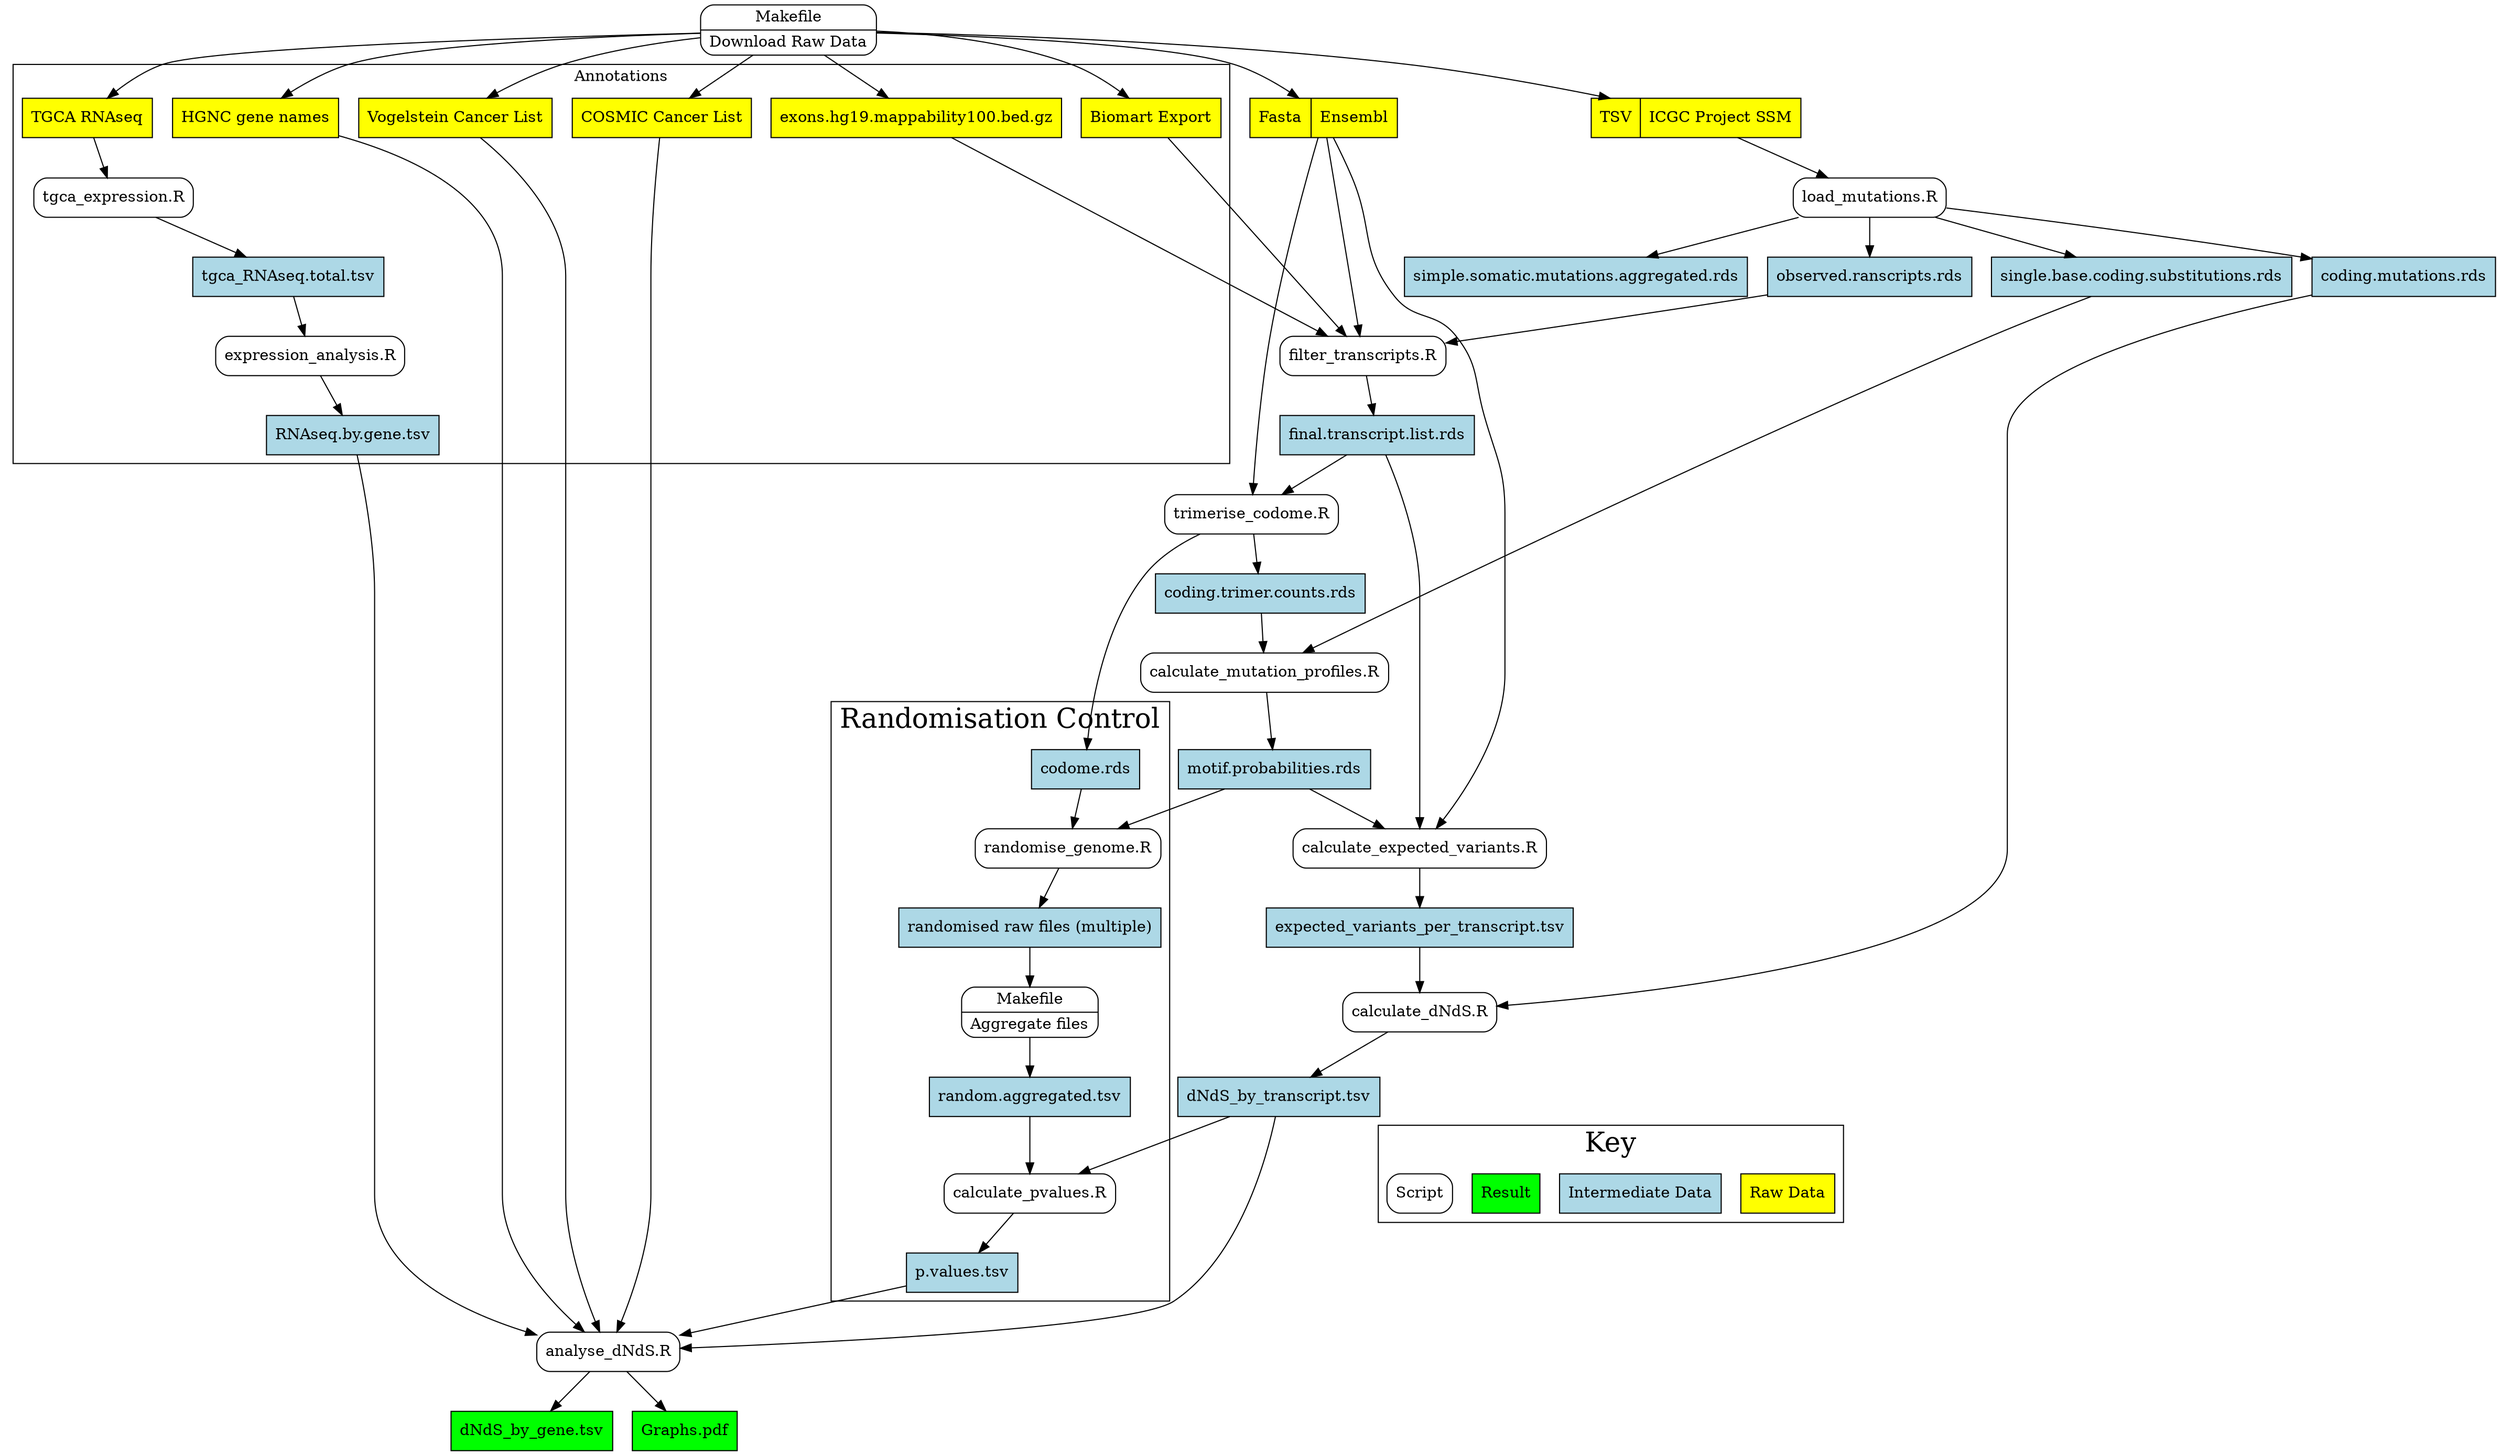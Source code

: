 # create on the command line by:
# dot -Tpng data_flow_diagram.gv -o data_flow_diagram.png
digraph dfd2{
	graph [ dpi = 150 ]; 
        node[shape=record]
        subgraph level0{
        fasta [label="Fasta | Ensembl", style=filled, fillcolor=yellow];
        ICGCindiv [label="TSV | ICGC Project SSM", style=filled, fillcolor=yellow];
                        {rank=same; fasta,ICGCindiv}

        expected [label="expected_variants_per_transcript.tsv" shape=box, style=filled, fillcolor=lightblue];
        observed [label="coding.mutations.rds" shape=box, style=filled, fillcolor=lightblue];
        dndsTranscript [label="dNdS_by_transcript.tsv" shape=box, style=filled, fillcolor=lightblue];
        dndsgene [label="dNdS_by_gene.tsv" shape=box, style=filled, fillcolor=green];
        graphs [label="Graphs.pdf" shape=box, style=filled, fillcolor=green];
        singleBaseCodingSubs [label="single.base.coding.substitutions.rds" shape=box, style=filled, fillcolor=lightblue];
        trimerCounts [label="coding.trimer.counts.rds" shape=box, style=filled, fillcolor=lightblue];
        motifProbs [label="motif.probabilities.rds" shape=box, style=filled, fillcolor=lightblue];
        aggMut [label="simple.somatic.mutations.aggregated.rds" shape=box, style=filled, fillcolor=lightblue];
		observedTranscripts [label="observed.ranscripts.rds" shape=box, style=filled, fillcolor=lightblue];
		transcriptList [label="final.transcript.list.rds" shape=box, style=filled, fillcolor=lightblue];
		cosmic [label="cancer_gene_census.csv" shape=box, style=filled, fillcolor=yellow];
		hgnc [label="HGNC.tsv" shape=box, style=filled, fillcolor=yellow];


        calcExpected [label="calculate_expected_variants.R}" shape=Mrecord];
        calcdnds [label="calculate_dNdS.R}" shape=Mrecord];
        analysednds [label="analyse_dNdS.R}" shape=Mrecord];
        MakeDownload [label="{Makefile|Download Raw Data}" shape=Mrecord];

		trimerise [label="{trimerise_codome.R}" shape=Mrecord];
		load [label="{load_mutations.R}" shape=Mrecord];
        calcProfile [label="{calculate_mutation_profiles.R}" shape=Mrecord];
		filterTranscripts [label="{filter_transcripts.R}" shape=Mrecord];
        }
		
		subgraph cluster_level3{
	                        label ="Randomisation Control" fontsize="25";
				randomise [label="{randomise_genome.R}" shape=Mrecord];
				codome [label="codome.rds" shape=box, style=filled, fillcolor=lightblue];
				randomAggregated [label="random.aggregated.tsv" shape=box, style=filled, fillcolor=lightblue];
				pvalues [label="p.values.tsv" shape=box, style=filled, fillcolor=lightblue];
				randomisedRaw [label="randomised raw files (multiple)" shape=box, style=filled, fillcolor=lightblue];
				mergeRandom [label="{Makefile|Aggregate files}" shape=Mrecord];
				calculateP [label="{calculate_pvalues.R}" shape=Mrecord];
	        }

       subgraph cluster_level1{
                	label ="Annotations" rank="max";
				mappability [label="exons.hg19.mappability100.bed.gz" shape=box, style=filled, fillcolor=yellow];
        		biomart [label="Biomart Export" shape=box, style=filled, fillcolor=yellow];
	        	vogelstein [label="Vogelstein Cancer List" shape=box, style=filled, fillcolor=yellow];
	        	cosmic [label="COSMIC Cancer List" shape=box, style=filled, fillcolor=yellow];
	        	hgnc [label="HGNC gene names" shape=box, style=filled, fillcolor=yellow];
	        	rna [label="TGCA RNAseq" shape=box, style=filled, fillcolor=yellow];

			rnaTotal [label="tgca_RNAseq.total.tsv" shape=box, style=filled, fillcolor=lightblue];
			rnaGene [label="RNAseq.by.gene.tsv" shape=box, style=filled, fillcolor=lightblue];

	        	expression [label="tgca_expression.R}" shape=Mrecord];
	        	expressionAnalysis [label="expression_analysis.R}" shape=Mrecord];

                       # store1 [label="<f0>    |<f1> Data store one"];
                       # store2 [label="<f0>   |<f1> Data store two"];
                       # {rank=same; store1, store2}

        }

	subgraph cluster_level2{
                        label ="Key" fontsize="25" rank="min";
        raw [label="Raw Data" shape=box, style=filled, fillcolor=yellow];
		data [label="Intermediate Data" shape=box, style=filled, fillcolor=lightblue];
	    results [label="Result" shape=box, style=filled, fillcolor=green];
	    script [label="Script" shape=Mrecord];
        }

	# Download Data
	MakeDownload -> {fasta, ICGCindiv, biomart, vogelstein, rna, mappability, cosmic, hgnc}
	
	# Load mutations
	ICGCindiv -> load -> {singleBaseCodingSubs,observed,aggMut,observedTranscripts}
	
	# Calculate substitution 'matrix'
	{singleBaseCodingSubs,trimerCounts} -> calcProfile -> motifProbs
	
	# Calculate expected ratio of N:S
	{fasta,motifProbs,transcriptList} -> calcExpected -> expected
	
	{expected,observed} -> calcdnds -> dndsTranscript -> analysednds -> {graphs dndsgene}
	
	# Ensembl Fasta
	{fasta,transcriptList} -> trimerise -> {codome,trimerCounts}
	
	# Filter
	{fasta,observedTranscripts,mappability,biomart} -> filterTranscripts -> transcriptList
	
	# Create random genomes and calculate Pvalues
	{codome,motifProbs} -> randomise -> randomisedRaw -> mergeRandom -> randomAggregated -> calculateP -> pvalues -> analysednds
		dndsTranscript -> calculateP

	# RNA Expression
	rna -> expression -> rnaTotal -> expressionAnalysis -> rnaGene

	# Add annotations
	{vogelstein,cosmic,hgnc,rnaGene} -> analysednds

	# Key
#	raw -> script -> data -> results [style=invis]
	 calcdnds -> script  [style=invis, minlen=2]

}

